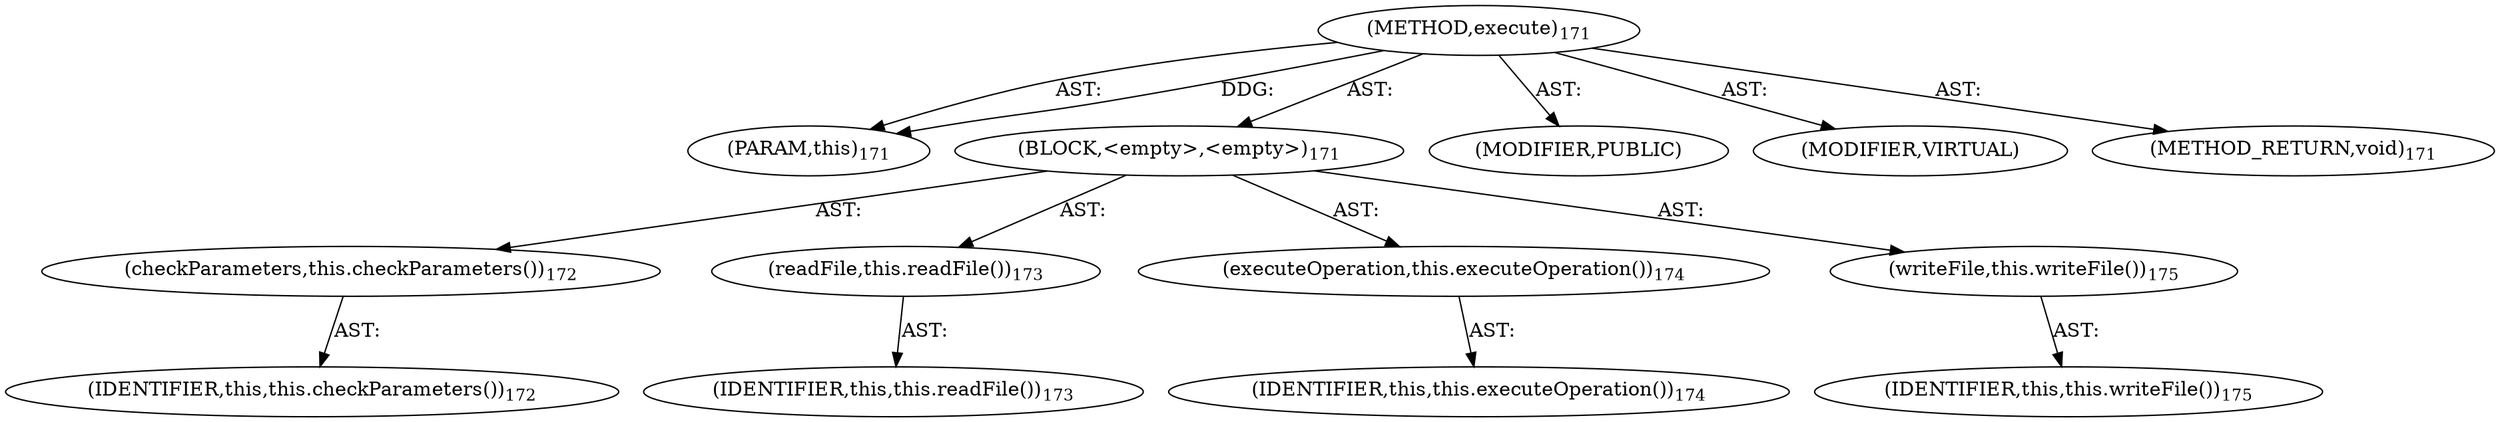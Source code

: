 digraph "execute" {  
"111669149696" [label = <(METHOD,execute)<SUB>171</SUB>> ]
"115964116992" [label = <(PARAM,this)<SUB>171</SUB>> ]
"25769803776" [label = <(BLOCK,&lt;empty&gt;,&lt;empty&gt;)<SUB>171</SUB>> ]
"30064771072" [label = <(checkParameters,this.checkParameters())<SUB>172</SUB>> ]
"68719476736" [label = <(IDENTIFIER,this,this.checkParameters())<SUB>172</SUB>> ]
"30064771073" [label = <(readFile,this.readFile())<SUB>173</SUB>> ]
"68719476737" [label = <(IDENTIFIER,this,this.readFile())<SUB>173</SUB>> ]
"30064771074" [label = <(executeOperation,this.executeOperation())<SUB>174</SUB>> ]
"68719476738" [label = <(IDENTIFIER,this,this.executeOperation())<SUB>174</SUB>> ]
"30064771075" [label = <(writeFile,this.writeFile())<SUB>175</SUB>> ]
"68719476739" [label = <(IDENTIFIER,this,this.writeFile())<SUB>175</SUB>> ]
"133143986180" [label = <(MODIFIER,PUBLIC)> ]
"133143986181" [label = <(MODIFIER,VIRTUAL)> ]
"128849018880" [label = <(METHOD_RETURN,void)<SUB>171</SUB>> ]
  "111669149696" -> "115964116992"  [ label = "AST: "] 
  "111669149696" -> "25769803776"  [ label = "AST: "] 
  "111669149696" -> "133143986180"  [ label = "AST: "] 
  "111669149696" -> "133143986181"  [ label = "AST: "] 
  "111669149696" -> "128849018880"  [ label = "AST: "] 
  "25769803776" -> "30064771072"  [ label = "AST: "] 
  "25769803776" -> "30064771073"  [ label = "AST: "] 
  "25769803776" -> "30064771074"  [ label = "AST: "] 
  "25769803776" -> "30064771075"  [ label = "AST: "] 
  "30064771072" -> "68719476736"  [ label = "AST: "] 
  "30064771073" -> "68719476737"  [ label = "AST: "] 
  "30064771074" -> "68719476738"  [ label = "AST: "] 
  "30064771075" -> "68719476739"  [ label = "AST: "] 
  "111669149696" -> "115964116992"  [ label = "DDG: "] 
}
